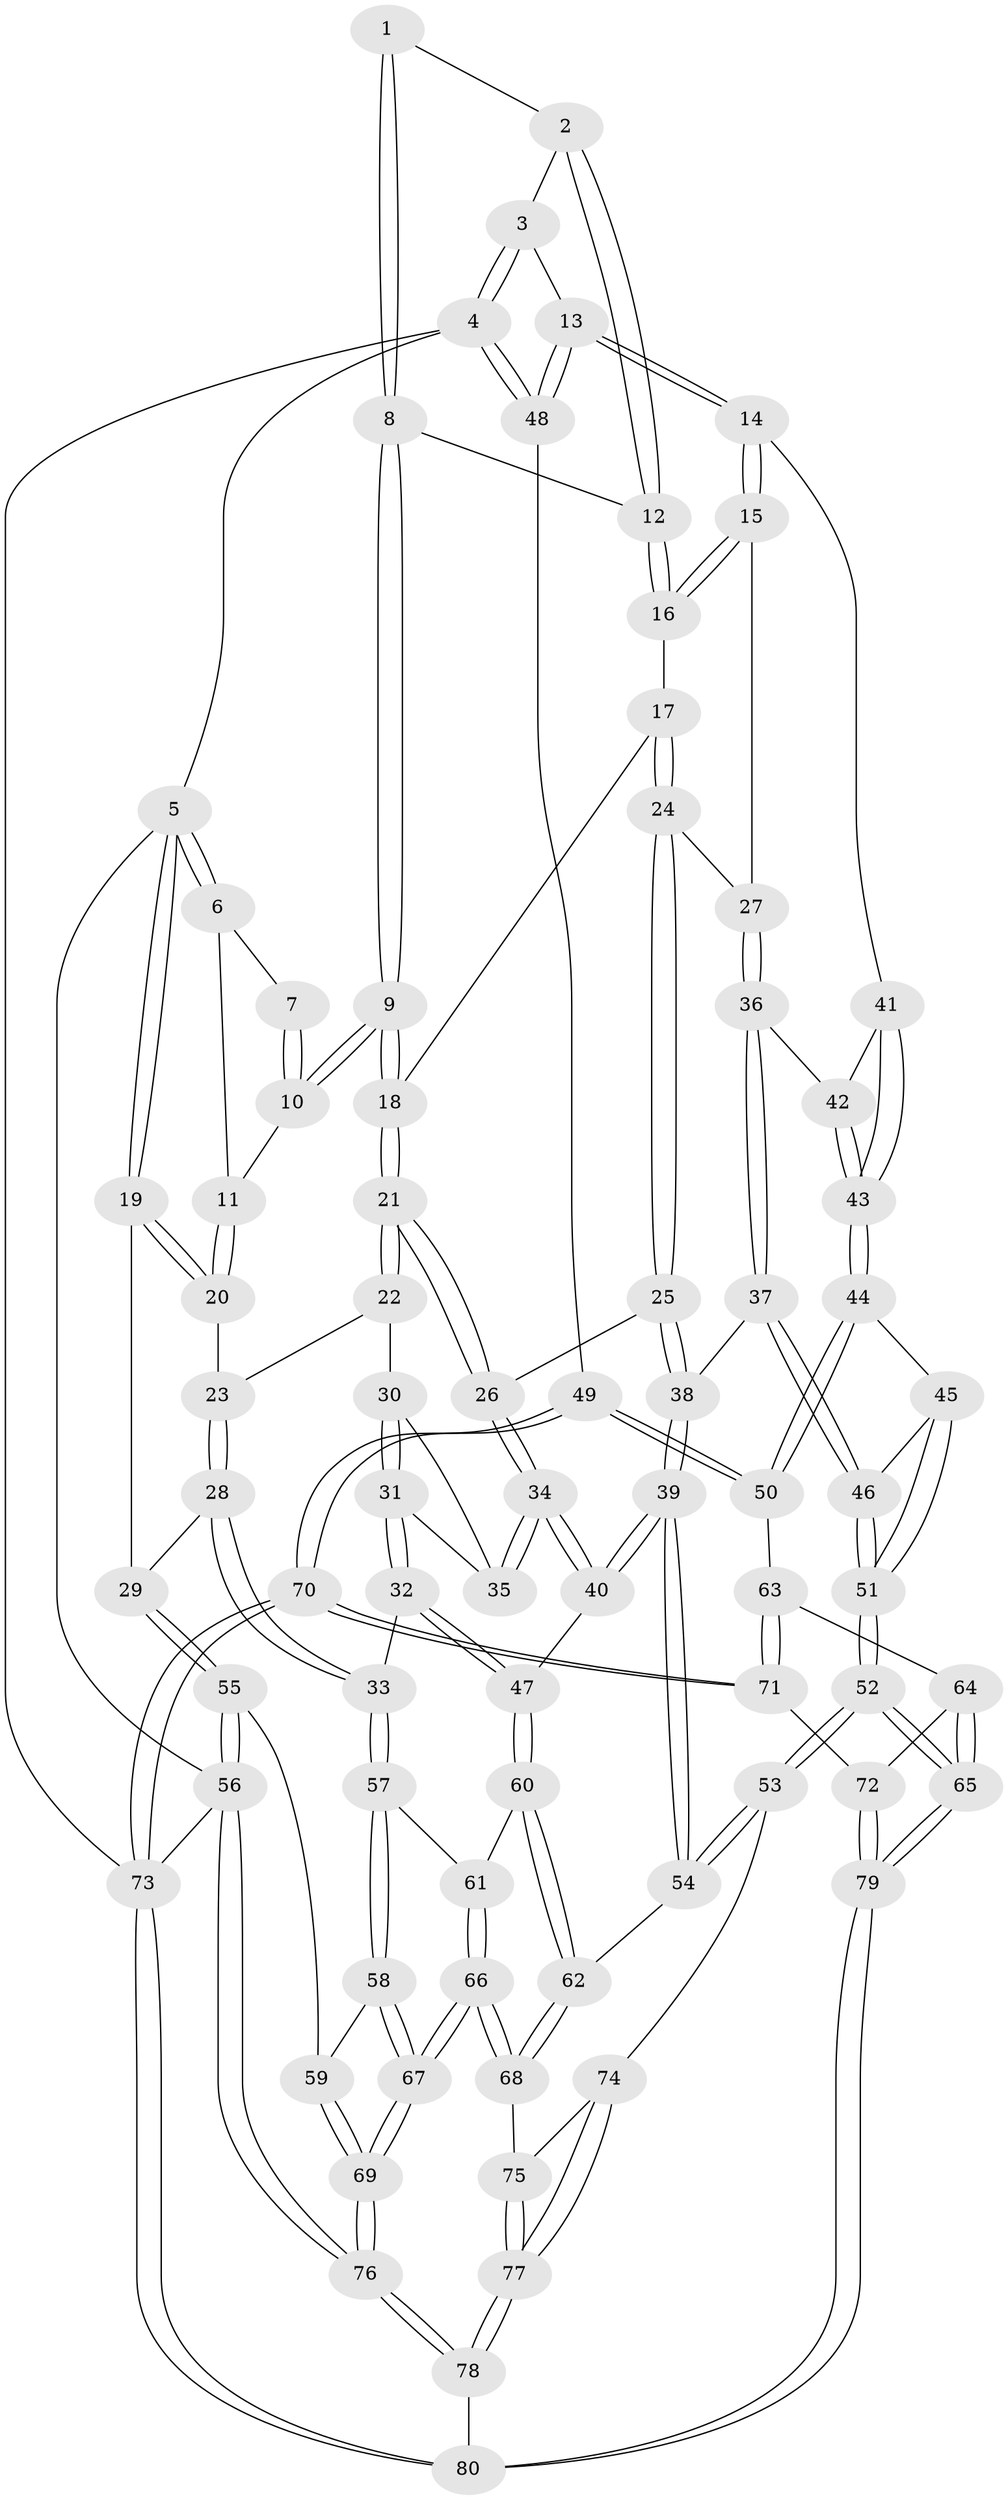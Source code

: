 // coarse degree distribution, {3: 0.25, 9: 0.025, 5: 0.25, 7: 0.075, 6: 0.1, 4: 0.275, 2: 0.025}
// Generated by graph-tools (version 1.1) at 2025/21/03/04/25 18:21:08]
// undirected, 80 vertices, 197 edges
graph export_dot {
graph [start="1"]
  node [color=gray90,style=filled];
  1 [pos="+0.4440178409245721+0"];
  2 [pos="+0.7459989610809189+0"];
  3 [pos="+0.9286494663704408+0"];
  4 [pos="+1+0"];
  5 [pos="+0+0"];
  6 [pos="+0.1805943018534867+0"];
  7 [pos="+0.4062076368509588+0"];
  8 [pos="+0.4868353646044759+0.02968448552156694"];
  9 [pos="+0.436116998869057+0.1568529471229276"];
  10 [pos="+0.36516667206511666+0.09512625938881278"];
  11 [pos="+0.1724441621898682+0.08272863303613348"];
  12 [pos="+0.7013203825990053+0.04822208947012745"];
  13 [pos="+0.9211949945756128+0.3079474953835804"];
  14 [pos="+0.9062888270432589+0.30438008666277444"];
  15 [pos="+0.8621251055158842+0.2803414412716981"];
  16 [pos="+0.7026807333195799+0.10700764488476253"];
  17 [pos="+0.5047037741473465+0.2038340659728869"];
  18 [pos="+0.45469336092105367+0.19316379089745458"];
  19 [pos="+0+0.18672482385009065"];
  20 [pos="+0.14733762543327406+0.12169594031992165"];
  21 [pos="+0.346308692490246+0.2980783577514693"];
  22 [pos="+0.27153666818947414+0.2850008705789062"];
  23 [pos="+0.1969987467609032+0.24291772106843126"];
  24 [pos="+0.5290363919169286+0.2598356210967005"];
  25 [pos="+0.5040695087123374+0.42282691869512834"];
  26 [pos="+0.3728699145743886+0.3986487839981296"];
  27 [pos="+0.6373619580649524+0.349419827546071"];
  28 [pos="+0.1278171973301213+0.3260972127411014"];
  29 [pos="+0+0.20161163493744316"];
  30 [pos="+0.232691952202634+0.3750393895449656"];
  31 [pos="+0.189986094462166+0.4616664917572672"];
  32 [pos="+0.18621251650203768+0.4635093157474468"];
  33 [pos="+0.1026197266369071+0.4708642528942653"];
  34 [pos="+0.3459665352540955+0.45633473042951134"];
  35 [pos="+0.3281926895419745+0.4565767933923758"];
  36 [pos="+0.5906703114815842+0.44687264346228583"];
  37 [pos="+0.5678747550177697+0.4599007733360757"];
  38 [pos="+0.5312575285167898+0.4492664413341587"];
  39 [pos="+0.40246669706409505+0.5947184600799567"];
  40 [pos="+0.36616186951599977+0.5633439804553594"];
  41 [pos="+0.7517368522741154+0.4375698918784033"];
  42 [pos="+0.6466933361268894+0.460960858572036"];
  43 [pos="+0.7075624389853967+0.560833824089442"];
  44 [pos="+0.7077626079835991+0.5908338956992244"];
  45 [pos="+0.6986894834621499+0.5935899021089907"];
  46 [pos="+0.5742375218003278+0.4954908074394605"];
  47 [pos="+0.27329464054220154+0.5851018828415844"];
  48 [pos="+1+0.3818632210575739"];
  49 [pos="+1+0.48205026372001275"];
  50 [pos="+0.7839031857974972+0.618216480085999"];
  51 [pos="+0.5191191325135155+0.7299060273854694"];
  52 [pos="+0.5135444923396851+0.7374312682987214"];
  53 [pos="+0.5083064023422362+0.7356774505139535"];
  54 [pos="+0.4491404332420549+0.685240344376114"];
  55 [pos="+0+0.5263380890708103"];
  56 [pos="+0+1"];
  57 [pos="+0.027999380451177284+0.5269297222932043"];
  58 [pos="+0+0.5409165872317474"];
  59 [pos="+0+0.5407142001230945"];
  60 [pos="+0.21893300154434053+0.634748437601115"];
  61 [pos="+0.20326877184247297+0.6401539243343615"];
  62 [pos="+0.32186043903356726+0.7064429588721803"];
  63 [pos="+0.7717070769857229+0.7165935447828873"];
  64 [pos="+0.758495923644759+0.7287064319585199"];
  65 [pos="+0.585750526612195+0.8458393212008977"];
  66 [pos="+0.17802294984918143+0.7966455846423587"];
  67 [pos="+0.15805277946370683+0.8046317999624314"];
  68 [pos="+0.2100858030633296+0.8025529878503107"];
  69 [pos="+0.09095924215253255+0.870308545801626"];
  70 [pos="+1+0.7831233617883763"];
  71 [pos="+0.9680888491099283+0.8286970759210156"];
  72 [pos="+0.8362990512748109+0.8964375126449559"];
  73 [pos="+1+1"];
  74 [pos="+0.36753795500636666+0.8212074480988759"];
  75 [pos="+0.24081565475829816+0.8223427441482739"];
  76 [pos="+0+1"];
  77 [pos="+0.3243047009890173+1"];
  78 [pos="+0.344949992142058+1"];
  79 [pos="+0.6299517112964742+1"];
  80 [pos="+0.6035567283735351+1"];
  1 -- 2;
  1 -- 8;
  1 -- 8;
  2 -- 3;
  2 -- 12;
  2 -- 12;
  3 -- 4;
  3 -- 4;
  3 -- 13;
  4 -- 5;
  4 -- 48;
  4 -- 48;
  4 -- 73;
  5 -- 6;
  5 -- 6;
  5 -- 19;
  5 -- 19;
  5 -- 56;
  6 -- 7;
  6 -- 11;
  7 -- 10;
  7 -- 10;
  8 -- 9;
  8 -- 9;
  8 -- 12;
  9 -- 10;
  9 -- 10;
  9 -- 18;
  9 -- 18;
  10 -- 11;
  11 -- 20;
  11 -- 20;
  12 -- 16;
  12 -- 16;
  13 -- 14;
  13 -- 14;
  13 -- 48;
  13 -- 48;
  14 -- 15;
  14 -- 15;
  14 -- 41;
  15 -- 16;
  15 -- 16;
  15 -- 27;
  16 -- 17;
  17 -- 18;
  17 -- 24;
  17 -- 24;
  18 -- 21;
  18 -- 21;
  19 -- 20;
  19 -- 20;
  19 -- 29;
  20 -- 23;
  21 -- 22;
  21 -- 22;
  21 -- 26;
  21 -- 26;
  22 -- 23;
  22 -- 30;
  23 -- 28;
  23 -- 28;
  24 -- 25;
  24 -- 25;
  24 -- 27;
  25 -- 26;
  25 -- 38;
  25 -- 38;
  26 -- 34;
  26 -- 34;
  27 -- 36;
  27 -- 36;
  28 -- 29;
  28 -- 33;
  28 -- 33;
  29 -- 55;
  29 -- 55;
  30 -- 31;
  30 -- 31;
  30 -- 35;
  31 -- 32;
  31 -- 32;
  31 -- 35;
  32 -- 33;
  32 -- 47;
  32 -- 47;
  33 -- 57;
  33 -- 57;
  34 -- 35;
  34 -- 35;
  34 -- 40;
  34 -- 40;
  36 -- 37;
  36 -- 37;
  36 -- 42;
  37 -- 38;
  37 -- 46;
  37 -- 46;
  38 -- 39;
  38 -- 39;
  39 -- 40;
  39 -- 40;
  39 -- 54;
  39 -- 54;
  40 -- 47;
  41 -- 42;
  41 -- 43;
  41 -- 43;
  42 -- 43;
  42 -- 43;
  43 -- 44;
  43 -- 44;
  44 -- 45;
  44 -- 50;
  44 -- 50;
  45 -- 46;
  45 -- 51;
  45 -- 51;
  46 -- 51;
  46 -- 51;
  47 -- 60;
  47 -- 60;
  48 -- 49;
  49 -- 50;
  49 -- 50;
  49 -- 70;
  49 -- 70;
  50 -- 63;
  51 -- 52;
  51 -- 52;
  52 -- 53;
  52 -- 53;
  52 -- 65;
  52 -- 65;
  53 -- 54;
  53 -- 54;
  53 -- 74;
  54 -- 62;
  55 -- 56;
  55 -- 56;
  55 -- 59;
  56 -- 76;
  56 -- 76;
  56 -- 73;
  57 -- 58;
  57 -- 58;
  57 -- 61;
  58 -- 59;
  58 -- 67;
  58 -- 67;
  59 -- 69;
  59 -- 69;
  60 -- 61;
  60 -- 62;
  60 -- 62;
  61 -- 66;
  61 -- 66;
  62 -- 68;
  62 -- 68;
  63 -- 64;
  63 -- 71;
  63 -- 71;
  64 -- 65;
  64 -- 65;
  64 -- 72;
  65 -- 79;
  65 -- 79;
  66 -- 67;
  66 -- 67;
  66 -- 68;
  66 -- 68;
  67 -- 69;
  67 -- 69;
  68 -- 75;
  69 -- 76;
  69 -- 76;
  70 -- 71;
  70 -- 71;
  70 -- 73;
  70 -- 73;
  71 -- 72;
  72 -- 79;
  72 -- 79;
  73 -- 80;
  73 -- 80;
  74 -- 75;
  74 -- 77;
  74 -- 77;
  75 -- 77;
  75 -- 77;
  76 -- 78;
  76 -- 78;
  77 -- 78;
  77 -- 78;
  78 -- 80;
  79 -- 80;
  79 -- 80;
}
